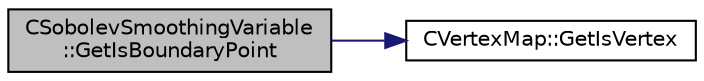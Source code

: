 digraph "CSobolevSmoothingVariable::GetIsBoundaryPoint"
{
 // LATEX_PDF_SIZE
  edge [fontname="Helvetica",fontsize="10",labelfontname="Helvetica",labelfontsize="10"];
  node [fontname="Helvetica",fontsize="10",shape=record];
  rankdir="LR";
  Node1 [label="CSobolevSmoothingVariable\l::GetIsBoundaryPoint",height=0.2,width=0.4,color="black", fillcolor="grey75", style="filled", fontcolor="black",tooltip="return wether a point is a boundary of a boundary"];
  Node1 -> Node2 [color="midnightblue",fontsize="10",style="solid",fontname="Helvetica"];
  Node2 [label="CVertexMap::GetIsVertex",height=0.2,width=0.4,color="black", fillcolor="white", style="filled",URL="$classCVertexMap.html#a6f9fcc87ce7ad5cdbad4728e1c39b045",tooltip="Get wheter a point is marked as vertex."];
}
